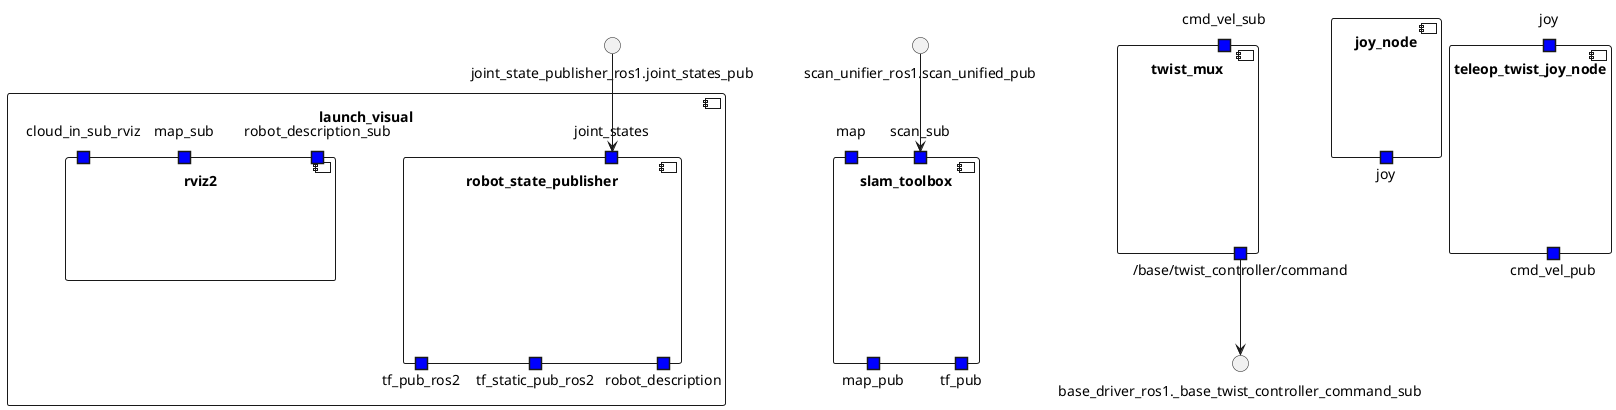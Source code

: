 @startuml

/'SUBSYSTEMS'/
component launch_visual {
  component robot_state_publisher {

/' PORTS DEFINED AS AVAILABLE IN THE ROSSYSTEM FILE '/
    portin robot_state_publisher.joint_states as "joint_states" #blue
    portout robot_state_publisher.tf_pub_ros2 as "tf_pub_ros2" #blue
    portout robot_state_publisher.tf_static_pub_ros2 as "tf_static_pub_ros2" #blue
    portout robot_state_publisher.robot_description as "robot_description" #blue

/' PORTS FROM THE ORIGINAL NODE '/
  }

  component rviz2 {

/' PORTS DEFINED AS AVAILABLE IN THE ROSSYSTEM FILE '/
    portin rviz2.cloud_in_sub_rviz as "cloud_in_sub_rviz" #blue
    portin rviz2.map_sub as "map_sub" #blue
    portin rviz2.robot_description_sub as "robot_description_sub" #blue

/' PORTS FROM THE ORIGINAL NODE '/
  }

 }

  component joy_node {

/' PORTS DEFINED AS AVAILABLE IN THE ROSSYSTEM FILE '/
    portout joy_node.joy as "joy" #blue

/' PORTS FROM THE ORIGINAL NODE '/
  }

  component twist_mux {

/' PORTS DEFINED AS AVAILABLE IN THE ROSSYSTEM FILE '/
    portout twist_mux._base_twist_controller_command as "/base/twist_controller/command" #blue
    portin twist_mux.cmd_vel_sub as "cmd_vel_sub" #blue

/' PORTS FROM THE ORIGINAL NODE '/
  }

  component teleop_twist_joy_node {

/' PORTS DEFINED AS AVAILABLE IN THE ROSSYSTEM FILE '/
    portin teleop_twist_joy_node.joy as "joy" #blue
    portout teleop_twist_joy_node.cmd_vel_pub as "cmd_vel_pub" #blue

/' PORTS FROM THE ORIGINAL NODE '/
  }

  component slam_toolbox {

/' PORTS DEFINED AS AVAILABLE IN THE ROSSYSTEM FILE '/
    portin slam_toolbox.map as "map" #blue
    portin slam_toolbox.scan_sub as "scan_sub" #blue
    portout slam_toolbox.map_pub as "map_pub" #blue
    portout slam_toolbox.tf_pub as "tf_pub" #blue

/' PORTS FROM THE ORIGINAL NODE '/
  }

  twist_mux._base_twist_controller_command --> base_driver_ros1._base_twist_controller_command_sub
  scan_unifier_ros1.scan_unified_pub --> slam_toolbox.scan_sub
  joint_state_publisher_ros1.joint_states_pub --> robot_state_publisher.joint_states

@enduml